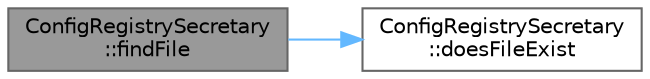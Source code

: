 digraph "ConfigRegistrySecretary::findFile"
{
 // LATEX_PDF_SIZE
  bgcolor="transparent";
  edge [fontname=Helvetica,fontsize=10,labelfontname=Helvetica,labelfontsize=10];
  node [fontname=Helvetica,fontsize=10,shape=box,height=0.2,width=0.4];
  rankdir="LR";
  Node1 [id="Node000001",label="ConfigRegistrySecretary\l::findFile",height=0.2,width=0.4,color="gray40", fillcolor="grey60", style="filled", fontcolor="black",tooltip=" "];
  Node1 -> Node2 [id="edge1_Node000001_Node000002",color="steelblue1",style="solid",tooltip=" "];
  Node2 [id="Node000002",label="ConfigRegistrySecretary\l::doesFileExist",height=0.2,width=0.4,color="grey40", fillcolor="white", style="filled",URL="$class_config_registry_secretary.html#ade5246848cab5684882a296f45ffdbfb",tooltip=" "];
}
